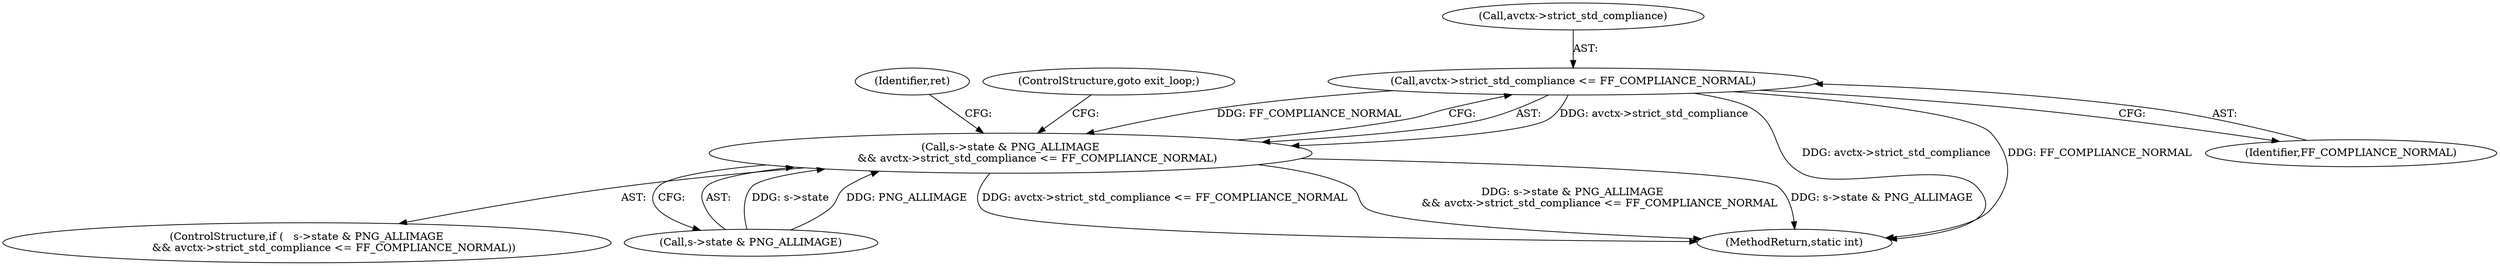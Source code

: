 digraph "0_FFmpeg_e477f09d0b3619f3d29173b2cd593e17e2d1978e@pointer" {
"1000192" [label="(Call,avctx->strict_std_compliance <= FF_COMPLIANCE_NORMAL)"];
"1000186" [label="(Call,s->state & PNG_ALLIMAGE\n                && avctx->strict_std_compliance <= FF_COMPLIANCE_NORMAL)"];
"1000199" [label="(Identifier,ret)"];
"1000193" [label="(Call,avctx->strict_std_compliance)"];
"1000828" [label="(MethodReturn,static int)"];
"1000185" [label="(ControlStructure,if (   s->state & PNG_ALLIMAGE\n                && avctx->strict_std_compliance <= FF_COMPLIANCE_NORMAL))"];
"1000197" [label="(ControlStructure,goto exit_loop;)"];
"1000196" [label="(Identifier,FF_COMPLIANCE_NORMAL)"];
"1000186" [label="(Call,s->state & PNG_ALLIMAGE\n                && avctx->strict_std_compliance <= FF_COMPLIANCE_NORMAL)"];
"1000187" [label="(Call,s->state & PNG_ALLIMAGE)"];
"1000192" [label="(Call,avctx->strict_std_compliance <= FF_COMPLIANCE_NORMAL)"];
"1000192" -> "1000186"  [label="AST: "];
"1000192" -> "1000196"  [label="CFG: "];
"1000193" -> "1000192"  [label="AST: "];
"1000196" -> "1000192"  [label="AST: "];
"1000186" -> "1000192"  [label="CFG: "];
"1000192" -> "1000828"  [label="DDG: avctx->strict_std_compliance"];
"1000192" -> "1000828"  [label="DDG: FF_COMPLIANCE_NORMAL"];
"1000192" -> "1000186"  [label="DDG: avctx->strict_std_compliance"];
"1000192" -> "1000186"  [label="DDG: FF_COMPLIANCE_NORMAL"];
"1000186" -> "1000185"  [label="AST: "];
"1000186" -> "1000187"  [label="CFG: "];
"1000187" -> "1000186"  [label="AST: "];
"1000197" -> "1000186"  [label="CFG: "];
"1000199" -> "1000186"  [label="CFG: "];
"1000186" -> "1000828"  [label="DDG: s->state & PNG_ALLIMAGE\n                && avctx->strict_std_compliance <= FF_COMPLIANCE_NORMAL"];
"1000186" -> "1000828"  [label="DDG: s->state & PNG_ALLIMAGE"];
"1000186" -> "1000828"  [label="DDG: avctx->strict_std_compliance <= FF_COMPLIANCE_NORMAL"];
"1000187" -> "1000186"  [label="DDG: s->state"];
"1000187" -> "1000186"  [label="DDG: PNG_ALLIMAGE"];
}
